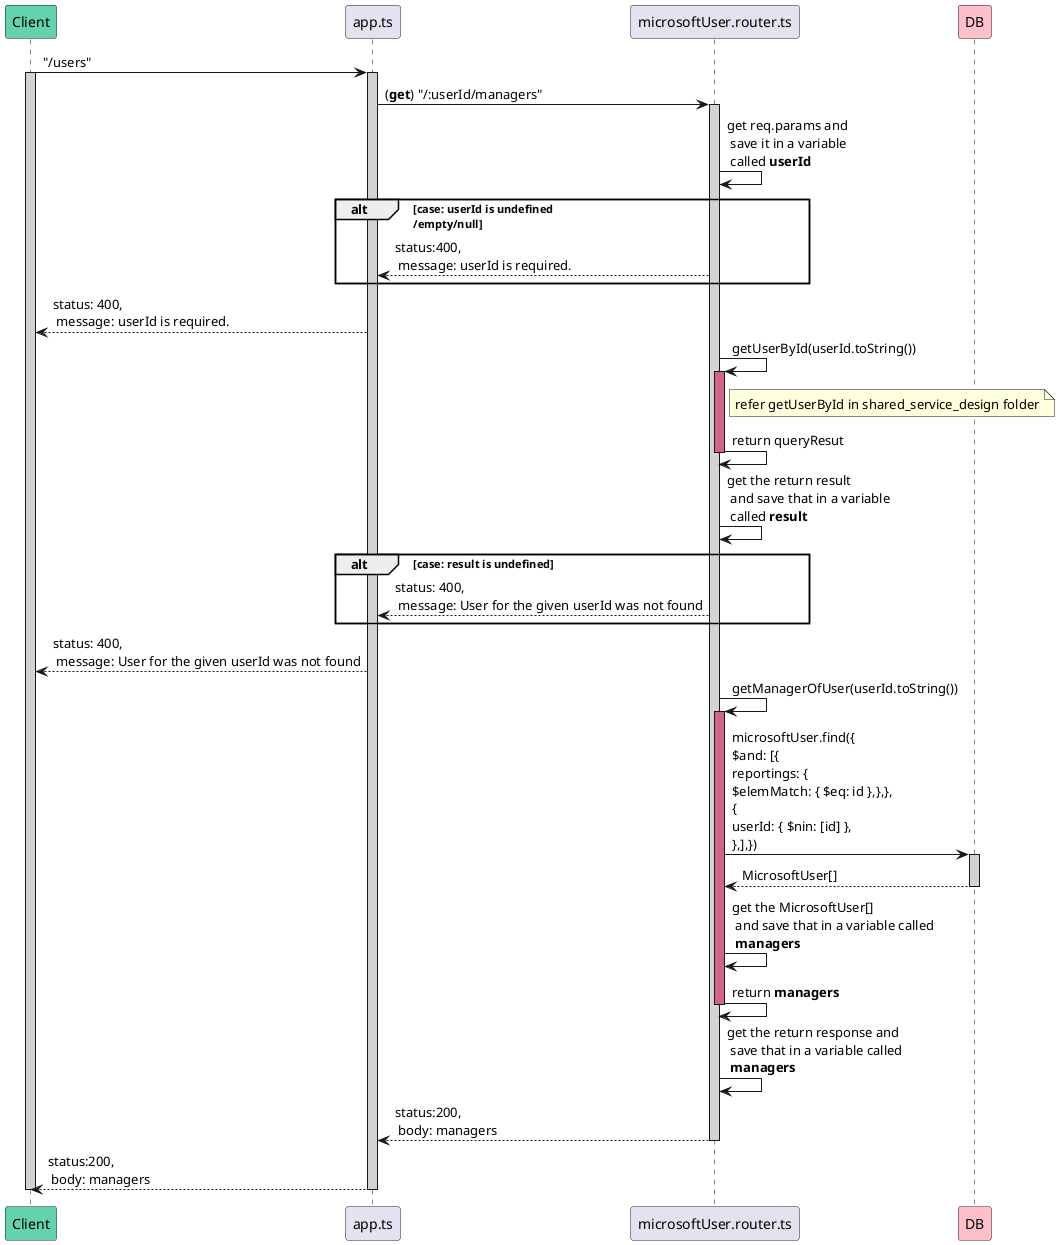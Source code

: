 @startuml get managers by userId
participant Client #64D1AF
participant app.ts
participant microsoftUser.router.ts
participant DB #FFC0CB

Client -> app.ts : "/users"
activate Client #D3D3D3
    activate app.ts #D3D3D3
        app.ts -> microsoftUser.router.ts : (**get**) "/:userId/managers"
        activate microsoftUser.router.ts #D3D3D3
            microsoftUser.router.ts -> microsoftUser.router.ts : get req.params and\n save it in a variable\n called **userId**
            alt case: userId is undefined\n/empty/null
                app.ts <--  microsoftUser.router.ts : status:400,\n message: userId is required.
            end
            Client <-- app.ts : status: 400,\n message: userId is required.
            microsoftUser.router.ts -> microsoftUser.router.ts : getUserById(userId.toString())
            activate microsoftUser.router.ts #D16587
                note right of microsoftUser.router.ts : refer getUserById in shared_service_design folder
                microsoftUser.router.ts -> microsoftUser.router.ts : return queryResut
            deactivate microsoftUser.router.ts
            microsoftUser.router.ts -> microsoftUser.router.ts : get the return result\n and save that in a variable\n called **result**
            alt case: **result** is undefined
                app.ts <-- microsoftUser.router.ts : status: 400,\n message: User for the given userId was not found
            end
            Client <-- app.ts : status: 400,\n message: User for the given userId was not found
            microsoftUser.router.ts -> microsoftUser.router.ts : getManagerOfUser(userId.toString())
            activate microsoftUser.router.ts #D16587
                microsoftUser.router.ts -> DB :  microsoftUser.find({\n$and: [{\nreportings: {\n$elemMatch: { $eq: id },},},\n{\nuserId: { $nin: [id] },\n},],})
                activate DB #D3D3D3
                    microsoftUser.router.ts <-- DB : MicrosoftUser[]
                deactivate DB 
                microsoftUser.router.ts -> microsoftUser.router.ts : get the MicrosoftUser[]\n and save that in a variable called\n **managers**
                microsoftUser.router.ts -> microsoftUser.router.ts : return **managers**
            deactivate microsoftUser.router.ts
            microsoftUser.router.ts -> microsoftUser.router.ts :  get the return response and\n save that in a variable called\n **managers**
            app.ts <-- microsoftUser.router.ts : status:200,\n body: managers
        deactivate microsoftUser.router.ts
        Client <-- app.ts :  status:200,\n body: managers
    deactivate app.ts
deactivate Client
@enduml